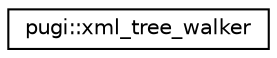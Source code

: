 digraph "Graphical Class Hierarchy"
{
 // LATEX_PDF_SIZE
  edge [fontname="Helvetica",fontsize="10",labelfontname="Helvetica",labelfontsize="10"];
  node [fontname="Helvetica",fontsize="10",shape=record];
  rankdir="LR";
  Node0 [label="pugi::xml_tree_walker",height=0.2,width=0.4,color="black", fillcolor="white", style="filled",URL="$classpugi_1_1xml__tree__walker.html",tooltip=" "];
}
